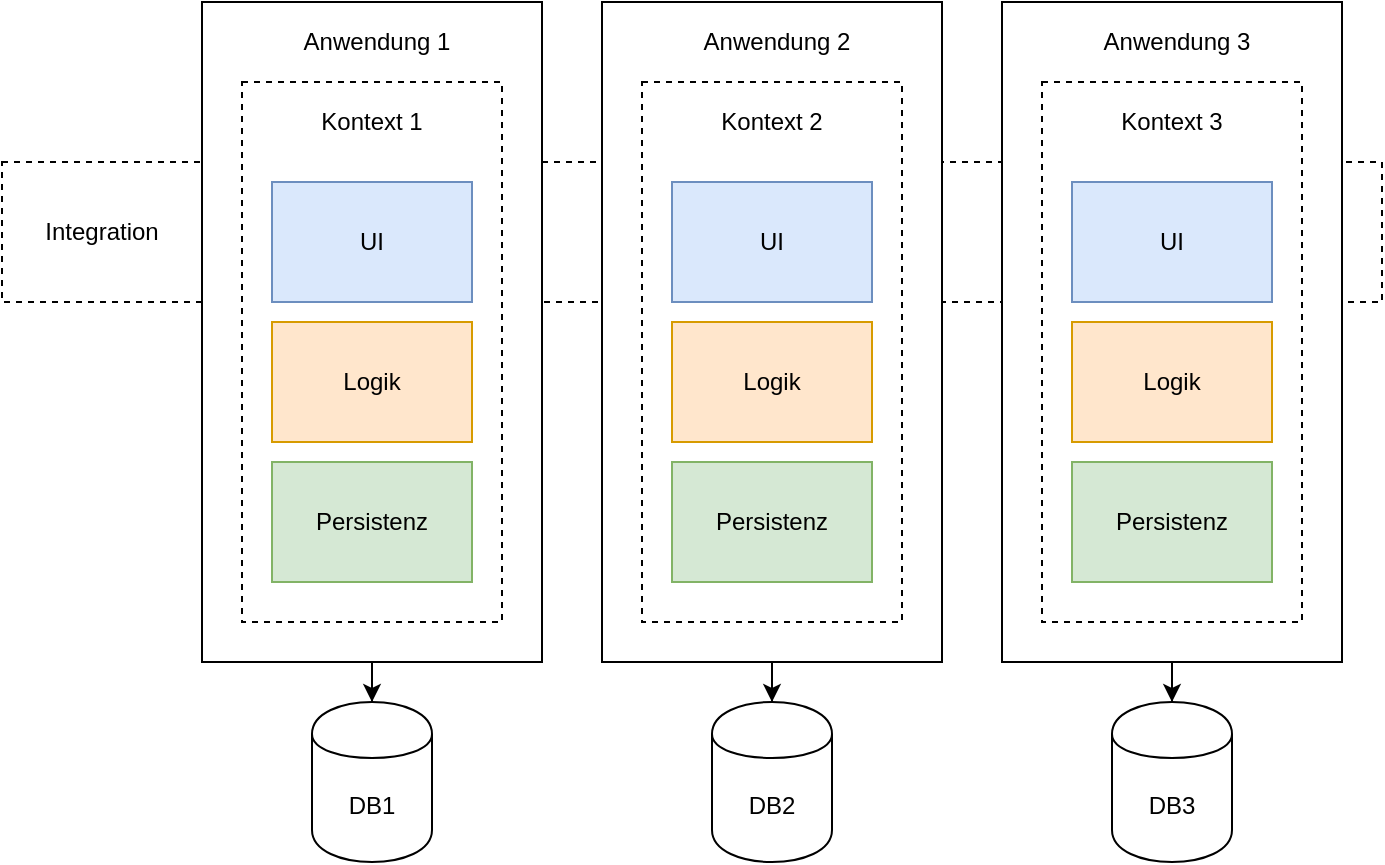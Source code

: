 <mxfile version="12.5.3" type="device"><diagram id="9wBKhLfYHdO10RlHX5a_" name="Page-1"><mxGraphModel dx="1102" dy="1000" grid="1" gridSize="10" guides="1" tooltips="1" connect="1" arrows="1" fold="1" page="1" pageScale="1" pageWidth="827" pageHeight="1169" math="0" shadow="0"><root><mxCell id="0"/><mxCell id="1" parent="0"/><mxCell id="cygNv0rqEFJVNCnzr6MR-49" value="" style="rounded=0;whiteSpace=wrap;html=1;dashed=1;" parent="1" vertex="1"><mxGeometry x="20" y="330" width="690" height="70" as="geometry"/></mxCell><mxCell id="cygNv0rqEFJVNCnzr6MR-21" style="edgeStyle=orthogonalEdgeStyle;rounded=0;orthogonalLoop=1;jettySize=auto;html=1;entryX=0.5;entryY=0;entryDx=0;entryDy=0;" parent="1" source="cygNv0rqEFJVNCnzr6MR-19" target="cygNv0rqEFJVNCnzr6MR-12" edge="1"><mxGeometry relative="1" as="geometry"/></mxCell><mxCell id="cygNv0rqEFJVNCnzr6MR-19" value="" style="rounded=0;whiteSpace=wrap;html=1;" parent="1" vertex="1"><mxGeometry x="120" y="250" width="170" height="330" as="geometry"/></mxCell><mxCell id="cygNv0rqEFJVNCnzr6MR-16" value="" style="rounded=0;whiteSpace=wrap;html=1;dashed=1;" parent="1" vertex="1"><mxGeometry x="140" y="290" width="130" height="270" as="geometry"/></mxCell><mxCell id="cygNv0rqEFJVNCnzr6MR-1" value="UI" style="rounded=0;whiteSpace=wrap;html=1;fillColor=#dae8fc;strokeColor=#6c8ebf;" parent="1" vertex="1"><mxGeometry x="155" y="340" width="100" height="60" as="geometry"/></mxCell><mxCell id="cygNv0rqEFJVNCnzr6MR-5" value="Logik" style="rounded=0;whiteSpace=wrap;html=1;fillColor=#ffe6cc;strokeColor=#d79b00;" parent="1" vertex="1"><mxGeometry x="155" y="410" width="100" height="60" as="geometry"/></mxCell><mxCell id="cygNv0rqEFJVNCnzr6MR-6" value="Persistenz" style="rounded=0;whiteSpace=wrap;html=1;fillColor=#d5e8d4;strokeColor=#82b366;" parent="1" vertex="1"><mxGeometry x="155" y="480" width="100" height="60" as="geometry"/></mxCell><mxCell id="cygNv0rqEFJVNCnzr6MR-12" value="DB1" style="shape=cylinder;whiteSpace=wrap;html=1;boundedLbl=1;backgroundOutline=1;" parent="1" vertex="1"><mxGeometry x="175" y="600" width="60" height="80" as="geometry"/></mxCell><mxCell id="cygNv0rqEFJVNCnzr6MR-13" value="Kontext 1" style="text;html=1;strokeColor=none;fillColor=none;align=center;verticalAlign=middle;whiteSpace=wrap;rounded=0;" parent="1" vertex="1"><mxGeometry x="175" y="300" width="60" height="20" as="geometry"/></mxCell><mxCell id="cygNv0rqEFJVNCnzr6MR-20" value="Anwendung 1" style="text;html=1;strokeColor=none;fillColor=none;align=center;verticalAlign=middle;whiteSpace=wrap;rounded=0;" parent="1" vertex="1"><mxGeometry x="160" y="260" width="95" height="20" as="geometry"/></mxCell><mxCell id="cygNv0rqEFJVNCnzr6MR-31" style="edgeStyle=orthogonalEdgeStyle;rounded=0;orthogonalLoop=1;jettySize=auto;html=1;entryX=0.5;entryY=0;entryDx=0;entryDy=0;" parent="1" source="cygNv0rqEFJVNCnzr6MR-32" target="cygNv0rqEFJVNCnzr6MR-37" edge="1"><mxGeometry relative="1" as="geometry"/></mxCell><mxCell id="cygNv0rqEFJVNCnzr6MR-32" value="" style="rounded=0;whiteSpace=wrap;html=1;" parent="1" vertex="1"><mxGeometry x="320" y="250" width="170" height="330" as="geometry"/></mxCell><mxCell id="cygNv0rqEFJVNCnzr6MR-33" value="" style="rounded=0;whiteSpace=wrap;html=1;dashed=1;" parent="1" vertex="1"><mxGeometry x="340" y="290" width="130" height="270" as="geometry"/></mxCell><mxCell id="cygNv0rqEFJVNCnzr6MR-34" value="UI" style="rounded=0;whiteSpace=wrap;html=1;fillColor=#dae8fc;strokeColor=#6c8ebf;" parent="1" vertex="1"><mxGeometry x="355" y="340" width="100" height="60" as="geometry"/></mxCell><mxCell id="cygNv0rqEFJVNCnzr6MR-35" value="Logik" style="rounded=0;whiteSpace=wrap;html=1;fillColor=#ffe6cc;strokeColor=#d79b00;" parent="1" vertex="1"><mxGeometry x="355" y="410" width="100" height="60" as="geometry"/></mxCell><mxCell id="cygNv0rqEFJVNCnzr6MR-36" value="Persistenz" style="rounded=0;whiteSpace=wrap;html=1;fillColor=#d5e8d4;strokeColor=#82b366;" parent="1" vertex="1"><mxGeometry x="355" y="480" width="100" height="60" as="geometry"/></mxCell><mxCell id="cygNv0rqEFJVNCnzr6MR-37" value="DB2" style="shape=cylinder;whiteSpace=wrap;html=1;boundedLbl=1;backgroundOutline=1;" parent="1" vertex="1"><mxGeometry x="375" y="600" width="60" height="80" as="geometry"/></mxCell><mxCell id="cygNv0rqEFJVNCnzr6MR-38" value="Kontext 2" style="text;html=1;strokeColor=none;fillColor=none;align=center;verticalAlign=middle;whiteSpace=wrap;rounded=0;" parent="1" vertex="1"><mxGeometry x="375" y="300" width="60" height="20" as="geometry"/></mxCell><mxCell id="cygNv0rqEFJVNCnzr6MR-39" value="Anwendung 2" style="text;html=1;strokeColor=none;fillColor=none;align=center;verticalAlign=middle;whiteSpace=wrap;rounded=0;" parent="1" vertex="1"><mxGeometry x="360" y="260" width="95" height="20" as="geometry"/></mxCell><mxCell id="cygNv0rqEFJVNCnzr6MR-40" style="edgeStyle=orthogonalEdgeStyle;rounded=0;orthogonalLoop=1;jettySize=auto;html=1;entryX=0.5;entryY=0;entryDx=0;entryDy=0;" parent="1" source="cygNv0rqEFJVNCnzr6MR-41" target="cygNv0rqEFJVNCnzr6MR-46" edge="1"><mxGeometry relative="1" as="geometry"/></mxCell><mxCell id="cygNv0rqEFJVNCnzr6MR-41" value="" style="rounded=0;whiteSpace=wrap;html=1;" parent="1" vertex="1"><mxGeometry x="520" y="250" width="170" height="330" as="geometry"/></mxCell><mxCell id="cygNv0rqEFJVNCnzr6MR-42" value="" style="rounded=0;whiteSpace=wrap;html=1;dashed=1;" parent="1" vertex="1"><mxGeometry x="540" y="290" width="130" height="270" as="geometry"/></mxCell><mxCell id="cygNv0rqEFJVNCnzr6MR-43" value="UI" style="rounded=0;whiteSpace=wrap;html=1;fillColor=#dae8fc;strokeColor=#6c8ebf;" parent="1" vertex="1"><mxGeometry x="555" y="340" width="100" height="60" as="geometry"/></mxCell><mxCell id="cygNv0rqEFJVNCnzr6MR-44" value="Logik" style="rounded=0;whiteSpace=wrap;html=1;fillColor=#ffe6cc;strokeColor=#d79b00;" parent="1" vertex="1"><mxGeometry x="555" y="410" width="100" height="60" as="geometry"/></mxCell><mxCell id="cygNv0rqEFJVNCnzr6MR-45" value="Persistenz" style="rounded=0;whiteSpace=wrap;html=1;fillColor=#d5e8d4;strokeColor=#82b366;" parent="1" vertex="1"><mxGeometry x="555" y="480" width="100" height="60" as="geometry"/></mxCell><mxCell id="cygNv0rqEFJVNCnzr6MR-46" value="DB3" style="shape=cylinder;whiteSpace=wrap;html=1;boundedLbl=1;backgroundOutline=1;" parent="1" vertex="1"><mxGeometry x="575" y="600" width="60" height="80" as="geometry"/></mxCell><mxCell id="cygNv0rqEFJVNCnzr6MR-47" value="Kontext 3" style="text;html=1;strokeColor=none;fillColor=none;align=center;verticalAlign=middle;whiteSpace=wrap;rounded=0;" parent="1" vertex="1"><mxGeometry x="575" y="300" width="60" height="20" as="geometry"/></mxCell><mxCell id="cygNv0rqEFJVNCnzr6MR-48" value="Anwendung 3" style="text;html=1;strokeColor=none;fillColor=none;align=center;verticalAlign=middle;whiteSpace=wrap;rounded=0;" parent="1" vertex="1"><mxGeometry x="560" y="260" width="95" height="20" as="geometry"/></mxCell><mxCell id="cygNv0rqEFJVNCnzr6MR-50" value="Integration" style="text;html=1;strokeColor=none;fillColor=none;align=center;verticalAlign=middle;whiteSpace=wrap;rounded=0;dashed=1;" parent="1" vertex="1"><mxGeometry x="50" y="355" width="40" height="20" as="geometry"/></mxCell></root></mxGraphModel></diagram></mxfile>